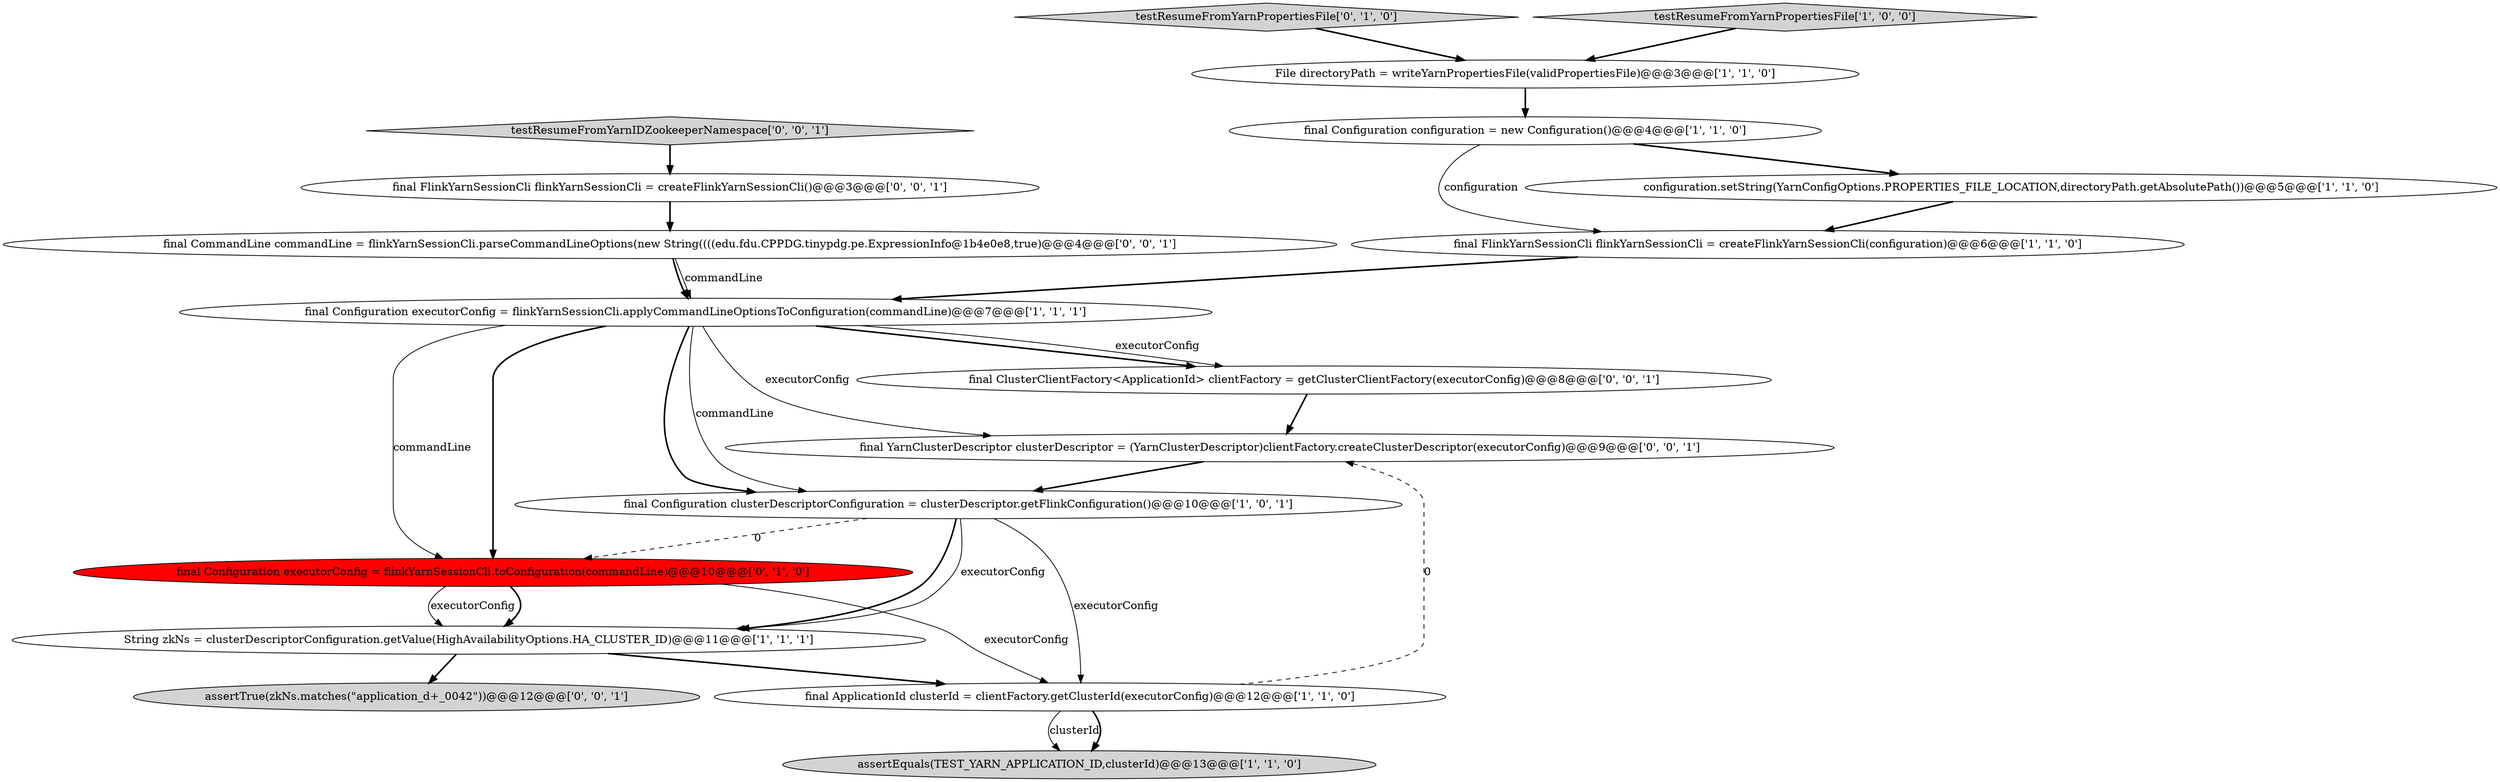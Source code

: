 digraph {
1 [style = filled, label = "final Configuration configuration = new Configuration()@@@4@@@['1', '1', '0']", fillcolor = white, shape = ellipse image = "AAA0AAABBB1BBB"];
16 [style = filled, label = "final YarnClusterDescriptor clusterDescriptor = (YarnClusterDescriptor)clientFactory.createClusterDescriptor(executorConfig)@@@9@@@['0', '0', '1']", fillcolor = white, shape = ellipse image = "AAA0AAABBB3BBB"];
17 [style = filled, label = "final CommandLine commandLine = flinkYarnSessionCli.parseCommandLineOptions(new String((((edu.fdu.CPPDG.tinypdg.pe.ExpressionInfo@1b4e0e8,true)@@@4@@@['0', '0', '1']", fillcolor = white, shape = ellipse image = "AAA0AAABBB3BBB"];
2 [style = filled, label = "assertEquals(TEST_YARN_APPLICATION_ID,clusterId)@@@13@@@['1', '1', '0']", fillcolor = lightgray, shape = ellipse image = "AAA0AAABBB1BBB"];
6 [style = filled, label = "String zkNs = clusterDescriptorConfiguration.getValue(HighAvailabilityOptions.HA_CLUSTER_ID)@@@11@@@['1', '1', '1']", fillcolor = white, shape = ellipse image = "AAA0AAABBB1BBB"];
15 [style = filled, label = "final FlinkYarnSessionCli flinkYarnSessionCli = createFlinkYarnSessionCli()@@@3@@@['0', '0', '1']", fillcolor = white, shape = ellipse image = "AAA0AAABBB3BBB"];
8 [style = filled, label = "final FlinkYarnSessionCli flinkYarnSessionCli = createFlinkYarnSessionCli(configuration)@@@6@@@['1', '1', '0']", fillcolor = white, shape = ellipse image = "AAA0AAABBB1BBB"];
7 [style = filled, label = "configuration.setString(YarnConfigOptions.PROPERTIES_FILE_LOCATION,directoryPath.getAbsolutePath())@@@5@@@['1', '1', '0']", fillcolor = white, shape = ellipse image = "AAA0AAABBB1BBB"];
5 [style = filled, label = "final ApplicationId clusterId = clientFactory.getClusterId(executorConfig)@@@12@@@['1', '1', '0']", fillcolor = white, shape = ellipse image = "AAA0AAABBB1BBB"];
12 [style = filled, label = "assertTrue(zkNs.matches(\"application_\d+_0042\"))@@@12@@@['0', '0', '1']", fillcolor = lightgray, shape = ellipse image = "AAA0AAABBB3BBB"];
11 [style = filled, label = "testResumeFromYarnPropertiesFile['0', '1', '0']", fillcolor = lightgray, shape = diamond image = "AAA0AAABBB2BBB"];
9 [style = filled, label = "testResumeFromYarnPropertiesFile['1', '0', '0']", fillcolor = lightgray, shape = diamond image = "AAA0AAABBB1BBB"];
10 [style = filled, label = "final Configuration executorConfig = flinkYarnSessionCli.toConfiguration(commandLine)@@@10@@@['0', '1', '0']", fillcolor = red, shape = ellipse image = "AAA1AAABBB2BBB"];
14 [style = filled, label = "testResumeFromYarnIDZookeeperNamespace['0', '0', '1']", fillcolor = lightgray, shape = diamond image = "AAA0AAABBB3BBB"];
13 [style = filled, label = "final ClusterClientFactory<ApplicationId> clientFactory = getClusterClientFactory(executorConfig)@@@8@@@['0', '0', '1']", fillcolor = white, shape = ellipse image = "AAA0AAABBB3BBB"];
4 [style = filled, label = "final Configuration clusterDescriptorConfiguration = clusterDescriptor.getFlinkConfiguration()@@@10@@@['1', '0', '1']", fillcolor = white, shape = ellipse image = "AAA0AAABBB1BBB"];
3 [style = filled, label = "final Configuration executorConfig = flinkYarnSessionCli.applyCommandLineOptionsToConfiguration(commandLine)@@@7@@@['1', '1', '1']", fillcolor = white, shape = ellipse image = "AAA0AAABBB1BBB"];
0 [style = filled, label = "File directoryPath = writeYarnPropertiesFile(validPropertiesFile)@@@3@@@['1', '1', '0']", fillcolor = white, shape = ellipse image = "AAA0AAABBB1BBB"];
9->0 [style = bold, label=""];
4->6 [style = bold, label=""];
17->3 [style = solid, label="commandLine"];
8->3 [style = bold, label=""];
10->5 [style = solid, label="executorConfig"];
1->8 [style = solid, label="configuration"];
7->8 [style = bold, label=""];
1->7 [style = bold, label=""];
3->4 [style = bold, label=""];
10->6 [style = bold, label=""];
13->16 [style = bold, label=""];
4->6 [style = solid, label="executorConfig"];
3->16 [style = solid, label="executorConfig"];
5->2 [style = solid, label="clusterId"];
3->4 [style = solid, label="commandLine"];
5->16 [style = dashed, label="0"];
3->10 [style = bold, label=""];
6->5 [style = bold, label=""];
5->2 [style = bold, label=""];
15->17 [style = bold, label=""];
11->0 [style = bold, label=""];
4->5 [style = solid, label="executorConfig"];
10->6 [style = solid, label="executorConfig"];
0->1 [style = bold, label=""];
3->10 [style = solid, label="commandLine"];
17->3 [style = bold, label=""];
3->13 [style = bold, label=""];
14->15 [style = bold, label=""];
3->13 [style = solid, label="executorConfig"];
16->4 [style = bold, label=""];
4->10 [style = dashed, label="0"];
6->12 [style = bold, label=""];
}
